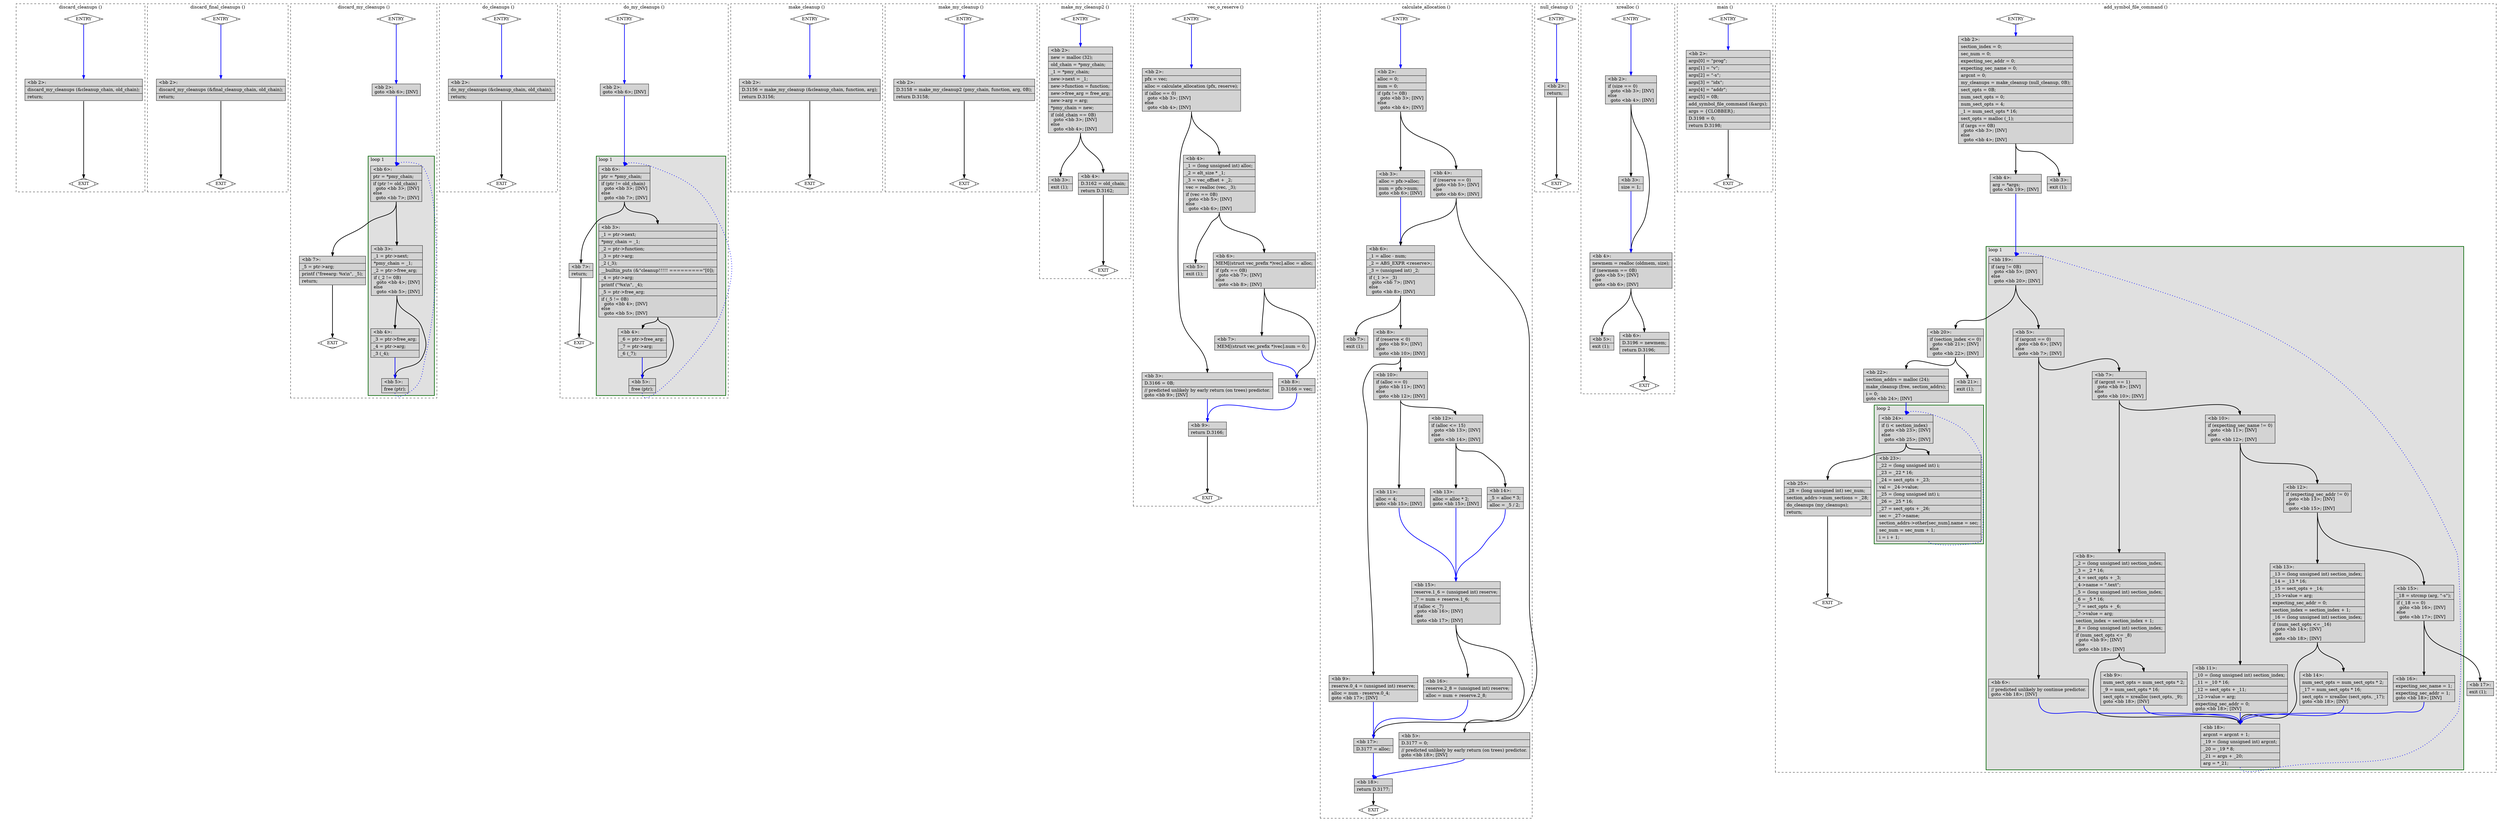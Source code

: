 digraph "test.o-binutils_leak_6.c.015t.cfg" {
overlap=false;
subgraph "cluster_discard_cleanups" {
	style="dashed";
	color="black";
	label="discard_cleanups ()";
	fn_22_basic_block_0 [shape=Mdiamond,style=filled,fillcolor=white,label="ENTRY"];

	fn_22_basic_block_1 [shape=Mdiamond,style=filled,fillcolor=white,label="EXIT"];

	fn_22_basic_block_2 [shape=record,style=filled,fillcolor=lightgrey,label="{\<bb\ 2\>:\l\
|discard_my_cleanups\ (&cleanup_chain,\ old_chain);\l\
|return;\l\
}"];

	fn_22_basic_block_0:s -> fn_22_basic_block_2:n [style="solid,bold",color=blue,weight=100,constraint=true];
	fn_22_basic_block_2:s -> fn_22_basic_block_1:n [style="solid,bold",color=black,weight=10,constraint=true];
	fn_22_basic_block_0:s -> fn_22_basic_block_1:n [style="invis",constraint=true];
}
subgraph "cluster_discard_final_cleanups" {
	style="dashed";
	color="black";
	label="discard_final_cleanups ()";
	fn_23_basic_block_0 [shape=Mdiamond,style=filled,fillcolor=white,label="ENTRY"];

	fn_23_basic_block_1 [shape=Mdiamond,style=filled,fillcolor=white,label="EXIT"];

	fn_23_basic_block_2 [shape=record,style=filled,fillcolor=lightgrey,label="{\<bb\ 2\>:\l\
|discard_my_cleanups\ (&final_cleanup_chain,\ old_chain);\l\
|return;\l\
}"];

	fn_23_basic_block_0:s -> fn_23_basic_block_2:n [style="solid,bold",color=blue,weight=100,constraint=true];
	fn_23_basic_block_2:s -> fn_23_basic_block_1:n [style="solid,bold",color=black,weight=10,constraint=true];
	fn_23_basic_block_0:s -> fn_23_basic_block_1:n [style="invis",constraint=true];
}
subgraph "cluster_discard_my_cleanups" {
	style="dashed";
	color="black";
	label="discard_my_cleanups ()";
	subgraph cluster_24_1 {
	style="filled";
	color="darkgreen";
	fillcolor="grey88";
	label="loop 1";
	labeljust=l;
	penwidth=2;
	fn_24_basic_block_6 [shape=record,style=filled,fillcolor=lightgrey,label="{\<bb\ 6\>:\l\
|ptr\ =\ *pmy_chain;\l\
|if\ (ptr\ !=\ old_chain)\l\
\ \ goto\ \<bb\ 3\>;\ [INV]\l\
else\l\
\ \ goto\ \<bb\ 7\>;\ [INV]\l\
}"];

	fn_24_basic_block_3 [shape=record,style=filled,fillcolor=lightgrey,label="{\<bb\ 3\>:\l\
|_1\ =\ ptr-\>next;\l\
|*pmy_chain\ =\ _1;\l\
|_2\ =\ ptr-\>free_arg;\l\
|if\ (_2\ !=\ 0B)\l\
\ \ goto\ \<bb\ 4\>;\ [INV]\l\
else\l\
\ \ goto\ \<bb\ 5\>;\ [INV]\l\
}"];

	fn_24_basic_block_4 [shape=record,style=filled,fillcolor=lightgrey,label="{\<bb\ 4\>:\l\
|_3\ =\ ptr-\>free_arg;\l\
|_4\ =\ ptr-\>arg;\l\
|_3\ (_4);\l\
}"];

	fn_24_basic_block_5 [shape=record,style=filled,fillcolor=lightgrey,label="{\<bb\ 5\>:\l\
|free\ (ptr);\l\
}"];

	}
	fn_24_basic_block_0 [shape=Mdiamond,style=filled,fillcolor=white,label="ENTRY"];

	fn_24_basic_block_1 [shape=Mdiamond,style=filled,fillcolor=white,label="EXIT"];

	fn_24_basic_block_2 [shape=record,style=filled,fillcolor=lightgrey,label="{\<bb\ 2\>:\l\
goto\ \<bb\ 6\>;\ [INV]\l\
}"];

	fn_24_basic_block_7 [shape=record,style=filled,fillcolor=lightgrey,label="{\<bb\ 7\>:\l\
|_5\ =\ ptr-\>arg;\l\
|printf\ (\"freearg:\ %x\\n\",\ _5);\l\
|return;\l\
}"];

	fn_24_basic_block_0:s -> fn_24_basic_block_2:n [style="solid,bold",color=blue,weight=100,constraint=true];
	fn_24_basic_block_2:s -> fn_24_basic_block_6:n [style="solid,bold",color=blue,weight=100,constraint=true];
	fn_24_basic_block_3:s -> fn_24_basic_block_4:n [style="solid,bold",color=black,weight=10,constraint=true];
	fn_24_basic_block_3:s -> fn_24_basic_block_5:n [style="solid,bold",color=black,weight=10,constraint=true];
	fn_24_basic_block_4:s -> fn_24_basic_block_5:n [style="solid,bold",color=blue,weight=100,constraint=true];
	fn_24_basic_block_5:s -> fn_24_basic_block_6:n [style="dotted,bold",color=blue,weight=10,constraint=false];
	fn_24_basic_block_6:s -> fn_24_basic_block_3:n [style="solid,bold",color=black,weight=10,constraint=true];
	fn_24_basic_block_6:s -> fn_24_basic_block_7:n [style="solid,bold",color=black,weight=10,constraint=true];
	fn_24_basic_block_7:s -> fn_24_basic_block_1:n [style="solid,bold",color=black,weight=10,constraint=true];
	fn_24_basic_block_0:s -> fn_24_basic_block_1:n [style="invis",constraint=true];
}
subgraph "cluster_do_cleanups" {
	style="dashed";
	color="black";
	label="do_cleanups ()";
	fn_26_basic_block_0 [shape=Mdiamond,style=filled,fillcolor=white,label="ENTRY"];

	fn_26_basic_block_1 [shape=Mdiamond,style=filled,fillcolor=white,label="EXIT"];

	fn_26_basic_block_2 [shape=record,style=filled,fillcolor=lightgrey,label="{\<bb\ 2\>:\l\
|do_my_cleanups\ (&cleanup_chain,\ old_chain);\l\
|return;\l\
}"];

	fn_26_basic_block_0:s -> fn_26_basic_block_2:n [style="solid,bold",color=blue,weight=100,constraint=true];
	fn_26_basic_block_2:s -> fn_26_basic_block_1:n [style="solid,bold",color=black,weight=10,constraint=true];
	fn_26_basic_block_0:s -> fn_26_basic_block_1:n [style="invis",constraint=true];
}
subgraph "cluster_do_my_cleanups" {
	style="dashed";
	color="black";
	label="do_my_cleanups ()";
	subgraph cluster_25_1 {
	style="filled";
	color="darkgreen";
	fillcolor="grey88";
	label="loop 1";
	labeljust=l;
	penwidth=2;
	fn_25_basic_block_6 [shape=record,style=filled,fillcolor=lightgrey,label="{\<bb\ 6\>:\l\
|ptr\ =\ *pmy_chain;\l\
|if\ (ptr\ !=\ old_chain)\l\
\ \ goto\ \<bb\ 3\>;\ [INV]\l\
else\l\
\ \ goto\ \<bb\ 7\>;\ [INV]\l\
}"];

	fn_25_basic_block_3 [shape=record,style=filled,fillcolor=lightgrey,label="{\<bb\ 3\>:\l\
|_1\ =\ ptr-\>next;\l\
|*pmy_chain\ =\ _1;\l\
|_2\ =\ ptr-\>function;\l\
|_3\ =\ ptr-\>arg;\l\
|_2\ (_3);\l\
|__builtin_puts\ (&\"cleanup!!!!!\ =========\"[0]);\l\
|_4\ =\ ptr-\>arg;\l\
|printf\ (\"%x\\n\",\ _4);\l\
|_5\ =\ ptr-\>free_arg;\l\
|if\ (_5\ !=\ 0B)\l\
\ \ goto\ \<bb\ 4\>;\ [INV]\l\
else\l\
\ \ goto\ \<bb\ 5\>;\ [INV]\l\
}"];

	fn_25_basic_block_4 [shape=record,style=filled,fillcolor=lightgrey,label="{\<bb\ 4\>:\l\
|_6\ =\ ptr-\>free_arg;\l\
|_7\ =\ ptr-\>arg;\l\
|_6\ (_7);\l\
}"];

	fn_25_basic_block_5 [shape=record,style=filled,fillcolor=lightgrey,label="{\<bb\ 5\>:\l\
|free\ (ptr);\l\
}"];

	}
	fn_25_basic_block_0 [shape=Mdiamond,style=filled,fillcolor=white,label="ENTRY"];

	fn_25_basic_block_1 [shape=Mdiamond,style=filled,fillcolor=white,label="EXIT"];

	fn_25_basic_block_2 [shape=record,style=filled,fillcolor=lightgrey,label="{\<bb\ 2\>:\l\
goto\ \<bb\ 6\>;\ [INV]\l\
}"];

	fn_25_basic_block_7 [shape=record,style=filled,fillcolor=lightgrey,label="{\<bb\ 7\>:\l\
|return;\l\
}"];

	fn_25_basic_block_0:s -> fn_25_basic_block_2:n [style="solid,bold",color=blue,weight=100,constraint=true];
	fn_25_basic_block_2:s -> fn_25_basic_block_6:n [style="solid,bold",color=blue,weight=100,constraint=true];
	fn_25_basic_block_3:s -> fn_25_basic_block_4:n [style="solid,bold",color=black,weight=10,constraint=true];
	fn_25_basic_block_3:s -> fn_25_basic_block_5:n [style="solid,bold",color=black,weight=10,constraint=true];
	fn_25_basic_block_4:s -> fn_25_basic_block_5:n [style="solid,bold",color=blue,weight=100,constraint=true];
	fn_25_basic_block_5:s -> fn_25_basic_block_6:n [style="dotted,bold",color=blue,weight=10,constraint=false];
	fn_25_basic_block_6:s -> fn_25_basic_block_3:n [style="solid,bold",color=black,weight=10,constraint=true];
	fn_25_basic_block_6:s -> fn_25_basic_block_7:n [style="solid,bold",color=black,weight=10,constraint=true];
	fn_25_basic_block_7:s -> fn_25_basic_block_1:n [style="solid,bold",color=black,weight=10,constraint=true];
	fn_25_basic_block_0:s -> fn_25_basic_block_1:n [style="invis",constraint=true];
}
subgraph "cluster_make_cleanup" {
	style="dashed";
	color="black";
	label="make_cleanup ()";
	fn_29_basic_block_0 [shape=Mdiamond,style=filled,fillcolor=white,label="ENTRY"];

	fn_29_basic_block_1 [shape=Mdiamond,style=filled,fillcolor=white,label="EXIT"];

	fn_29_basic_block_2 [shape=record,style=filled,fillcolor=lightgrey,label="{\<bb\ 2\>:\l\
|D.3156\ =\ make_my_cleanup\ (&cleanup_chain,\ function,\ arg);\l\
|return\ D.3156;\l\
}"];

	fn_29_basic_block_0:s -> fn_29_basic_block_2:n [style="solid,bold",color=blue,weight=100,constraint=true];
	fn_29_basic_block_2:s -> fn_29_basic_block_1:n [style="solid,bold",color=black,weight=10,constraint=true];
	fn_29_basic_block_0:s -> fn_29_basic_block_1:n [style="invis",constraint=true];
}
subgraph "cluster_make_my_cleanup" {
	style="dashed";
	color="black";
	label="make_my_cleanup ()";
	fn_28_basic_block_0 [shape=Mdiamond,style=filled,fillcolor=white,label="ENTRY"];

	fn_28_basic_block_1 [shape=Mdiamond,style=filled,fillcolor=white,label="EXIT"];

	fn_28_basic_block_2 [shape=record,style=filled,fillcolor=lightgrey,label="{\<bb\ 2\>:\l\
|D.3158\ =\ make_my_cleanup2\ (pmy_chain,\ function,\ arg,\ 0B);\l\
|return\ D.3158;\l\
}"];

	fn_28_basic_block_0:s -> fn_28_basic_block_2:n [style="solid,bold",color=blue,weight=100,constraint=true];
	fn_28_basic_block_2:s -> fn_28_basic_block_1:n [style="solid,bold",color=black,weight=10,constraint=true];
	fn_28_basic_block_0:s -> fn_28_basic_block_1:n [style="invis",constraint=true];
}
subgraph "cluster_make_my_cleanup2" {
	style="dashed";
	color="black";
	label="make_my_cleanup2 ()";
	fn_27_basic_block_0 [shape=Mdiamond,style=filled,fillcolor=white,label="ENTRY"];

	fn_27_basic_block_1 [shape=Mdiamond,style=filled,fillcolor=white,label="EXIT"];

	fn_27_basic_block_2 [shape=record,style=filled,fillcolor=lightgrey,label="{\<bb\ 2\>:\l\
|new\ =\ malloc\ (32);\l\
|old_chain\ =\ *pmy_chain;\l\
|_1\ =\ *pmy_chain;\l\
|new-\>next\ =\ _1;\l\
|new-\>function\ =\ function;\l\
|new-\>free_arg\ =\ free_arg;\l\
|new-\>arg\ =\ arg;\l\
|*pmy_chain\ =\ new;\l\
|if\ (old_chain\ ==\ 0B)\l\
\ \ goto\ \<bb\ 3\>;\ [INV]\l\
else\l\
\ \ goto\ \<bb\ 4\>;\ [INV]\l\
}"];

	fn_27_basic_block_3 [shape=record,style=filled,fillcolor=lightgrey,label="{\<bb\ 3\>:\l\
|exit\ (1);\l\
}"];

	fn_27_basic_block_4 [shape=record,style=filled,fillcolor=lightgrey,label="{\<bb\ 4\>:\l\
|D.3162\ =\ old_chain;\l\
|return\ D.3162;\l\
}"];

	fn_27_basic_block_0:s -> fn_27_basic_block_2:n [style="solid,bold",color=blue,weight=100,constraint=true];
	fn_27_basic_block_2:s -> fn_27_basic_block_3:n [style="solid,bold",color=black,weight=10,constraint=true];
	fn_27_basic_block_2:s -> fn_27_basic_block_4:n [style="solid,bold",color=black,weight=10,constraint=true];
	fn_27_basic_block_4:s -> fn_27_basic_block_1:n [style="solid,bold",color=black,weight=10,constraint=true];
	fn_27_basic_block_0:s -> fn_27_basic_block_1:n [style="invis",constraint=true];
}
subgraph "cluster_vec_o_reserve" {
	style="dashed";
	color="black";
	label="vec_o_reserve ()";
	fn_31_basic_block_0 [shape=Mdiamond,style=filled,fillcolor=white,label="ENTRY"];

	fn_31_basic_block_1 [shape=Mdiamond,style=filled,fillcolor=white,label="EXIT"];

	fn_31_basic_block_2 [shape=record,style=filled,fillcolor=lightgrey,label="{\<bb\ 2\>:\l\
|pfx\ =\ vec;\l\
|alloc\ =\ calculate_allocation\ (pfx,\ reserve);\l\
|if\ (alloc\ ==\ 0)\l\
\ \ goto\ \<bb\ 3\>;\ [INV]\l\
else\l\
\ \ goto\ \<bb\ 4\>;\ [INV]\l\
}"];

	fn_31_basic_block_3 [shape=record,style=filled,fillcolor=lightgrey,label="{\<bb\ 3\>:\l\
|D.3166\ =\ 0B;\l\
|//\ predicted\ unlikely\ by\ early\ return\ (on\ trees)\ predictor.\l\
goto\ \<bb\ 9\>;\ [INV]\l\
}"];

	fn_31_basic_block_4 [shape=record,style=filled,fillcolor=lightgrey,label="{\<bb\ 4\>:\l\
|_1\ =\ (long\ unsigned\ int)\ alloc;\l\
|_2\ =\ elt_size\ *\ _1;\l\
|_3\ =\ vec_offset\ +\ _2;\l\
|vec\ =\ realloc\ (vec,\ _3);\l\
|if\ (vec\ ==\ 0B)\l\
\ \ goto\ \<bb\ 5\>;\ [INV]\l\
else\l\
\ \ goto\ \<bb\ 6\>;\ [INV]\l\
}"];

	fn_31_basic_block_5 [shape=record,style=filled,fillcolor=lightgrey,label="{\<bb\ 5\>:\l\
|exit\ (1);\l\
}"];

	fn_31_basic_block_6 [shape=record,style=filled,fillcolor=lightgrey,label="{\<bb\ 6\>:\l\
|MEM[(struct\ vec_prefix\ *)vec].alloc\ =\ alloc;\l\
|if\ (pfx\ ==\ 0B)\l\
\ \ goto\ \<bb\ 7\>;\ [INV]\l\
else\l\
\ \ goto\ \<bb\ 8\>;\ [INV]\l\
}"];

	fn_31_basic_block_7 [shape=record,style=filled,fillcolor=lightgrey,label="{\<bb\ 7\>:\l\
|MEM[(struct\ vec_prefix\ *)vec].num\ =\ 0;\l\
}"];

	fn_31_basic_block_8 [shape=record,style=filled,fillcolor=lightgrey,label="{\<bb\ 8\>:\l\
|D.3166\ =\ vec;\l\
}"];

	fn_31_basic_block_9 [shape=record,style=filled,fillcolor=lightgrey,label="{\<bb\ 9\>:\l\
|return\ D.3166;\l\
}"];

	fn_31_basic_block_0:s -> fn_31_basic_block_2:n [style="solid,bold",color=blue,weight=100,constraint=true];
	fn_31_basic_block_2:s -> fn_31_basic_block_3:n [style="solid,bold",color=black,weight=10,constraint=true];
	fn_31_basic_block_2:s -> fn_31_basic_block_4:n [style="solid,bold",color=black,weight=10,constraint=true];
	fn_31_basic_block_3:s -> fn_31_basic_block_9:n [style="solid,bold",color=blue,weight=100,constraint=true];
	fn_31_basic_block_4:s -> fn_31_basic_block_5:n [style="solid,bold",color=black,weight=10,constraint=true];
	fn_31_basic_block_4:s -> fn_31_basic_block_6:n [style="solid,bold",color=black,weight=10,constraint=true];
	fn_31_basic_block_6:s -> fn_31_basic_block_7:n [style="solid,bold",color=black,weight=10,constraint=true];
	fn_31_basic_block_6:s -> fn_31_basic_block_8:n [style="solid,bold",color=black,weight=10,constraint=true];
	fn_31_basic_block_7:s -> fn_31_basic_block_8:n [style="solid,bold",color=blue,weight=100,constraint=true];
	fn_31_basic_block_8:s -> fn_31_basic_block_9:n [style="solid,bold",color=blue,weight=100,constraint=true];
	fn_31_basic_block_9:s -> fn_31_basic_block_1:n [style="solid,bold",color=black,weight=10,constraint=true];
	fn_31_basic_block_0:s -> fn_31_basic_block_1:n [style="invis",constraint=true];
}
subgraph "cluster_calculate_allocation" {
	style="dashed";
	color="black";
	label="calculate_allocation ()";
	fn_30_basic_block_0 [shape=Mdiamond,style=filled,fillcolor=white,label="ENTRY"];

	fn_30_basic_block_1 [shape=Mdiamond,style=filled,fillcolor=white,label="EXIT"];

	fn_30_basic_block_2 [shape=record,style=filled,fillcolor=lightgrey,label="{\<bb\ 2\>:\l\
|alloc\ =\ 0;\l\
|num\ =\ 0;\l\
|if\ (pfx\ !=\ 0B)\l\
\ \ goto\ \<bb\ 3\>;\ [INV]\l\
else\l\
\ \ goto\ \<bb\ 4\>;\ [INV]\l\
}"];

	fn_30_basic_block_3 [shape=record,style=filled,fillcolor=lightgrey,label="{\<bb\ 3\>:\l\
|alloc\ =\ pfx-\>alloc;\l\
|num\ =\ pfx-\>num;\l\
goto\ \<bb\ 6\>;\ [INV]\l\
}"];

	fn_30_basic_block_4 [shape=record,style=filled,fillcolor=lightgrey,label="{\<bb\ 4\>:\l\
|if\ (reserve\ ==\ 0)\l\
\ \ goto\ \<bb\ 5\>;\ [INV]\l\
else\l\
\ \ goto\ \<bb\ 6\>;\ [INV]\l\
}"];

	fn_30_basic_block_5 [shape=record,style=filled,fillcolor=lightgrey,label="{\<bb\ 5\>:\l\
|D.3177\ =\ 0;\l\
|//\ predicted\ unlikely\ by\ early\ return\ (on\ trees)\ predictor.\l\
goto\ \<bb\ 18\>;\ [INV]\l\
}"];

	fn_30_basic_block_6 [shape=record,style=filled,fillcolor=lightgrey,label="{\<bb\ 6\>:\l\
|_1\ =\ alloc\ -\ num;\l\
|_2\ =\ ABS_EXPR\ \<reserve\>;\l\
|_3\ =\ (unsigned\ int)\ _2;\l\
|if\ (_1\ \>=\ _3)\l\
\ \ goto\ \<bb\ 7\>;\ [INV]\l\
else\l\
\ \ goto\ \<bb\ 8\>;\ [INV]\l\
}"];

	fn_30_basic_block_7 [shape=record,style=filled,fillcolor=lightgrey,label="{\<bb\ 7\>:\l\
|exit\ (1);\l\
}"];

	fn_30_basic_block_8 [shape=record,style=filled,fillcolor=lightgrey,label="{\<bb\ 8\>:\l\
|if\ (reserve\ \<\ 0)\l\
\ \ goto\ \<bb\ 9\>;\ [INV]\l\
else\l\
\ \ goto\ \<bb\ 10\>;\ [INV]\l\
}"];

	fn_30_basic_block_9 [shape=record,style=filled,fillcolor=lightgrey,label="{\<bb\ 9\>:\l\
|reserve.0_4\ =\ (unsigned\ int)\ reserve;\l\
|alloc\ =\ num\ -\ reserve.0_4;\l\
goto\ \<bb\ 17\>;\ [INV]\l\
}"];

	fn_30_basic_block_10 [shape=record,style=filled,fillcolor=lightgrey,label="{\<bb\ 10\>:\l\
|if\ (alloc\ ==\ 0)\l\
\ \ goto\ \<bb\ 11\>;\ [INV]\l\
else\l\
\ \ goto\ \<bb\ 12\>;\ [INV]\l\
}"];

	fn_30_basic_block_11 [shape=record,style=filled,fillcolor=lightgrey,label="{\<bb\ 11\>:\l\
|alloc\ =\ 4;\l\
goto\ \<bb\ 15\>;\ [INV]\l\
}"];

	fn_30_basic_block_12 [shape=record,style=filled,fillcolor=lightgrey,label="{\<bb\ 12\>:\l\
|if\ (alloc\ \<=\ 15)\l\
\ \ goto\ \<bb\ 13\>;\ [INV]\l\
else\l\
\ \ goto\ \<bb\ 14\>;\ [INV]\l\
}"];

	fn_30_basic_block_13 [shape=record,style=filled,fillcolor=lightgrey,label="{\<bb\ 13\>:\l\
|alloc\ =\ alloc\ *\ 2;\l\
goto\ \<bb\ 15\>;\ [INV]\l\
}"];

	fn_30_basic_block_14 [shape=record,style=filled,fillcolor=lightgrey,label="{\<bb\ 14\>:\l\
|_5\ =\ alloc\ *\ 3;\l\
|alloc\ =\ _5\ /\ 2;\l\
}"];

	fn_30_basic_block_15 [shape=record,style=filled,fillcolor=lightgrey,label="{\<bb\ 15\>:\l\
|reserve.1_6\ =\ (unsigned\ int)\ reserve;\l\
|_7\ =\ num\ +\ reserve.1_6;\l\
|if\ (alloc\ \<\ _7)\l\
\ \ goto\ \<bb\ 16\>;\ [INV]\l\
else\l\
\ \ goto\ \<bb\ 17\>;\ [INV]\l\
}"];

	fn_30_basic_block_16 [shape=record,style=filled,fillcolor=lightgrey,label="{\<bb\ 16\>:\l\
|reserve.2_8\ =\ (unsigned\ int)\ reserve;\l\
|alloc\ =\ num\ +\ reserve.2_8;\l\
}"];

	fn_30_basic_block_17 [shape=record,style=filled,fillcolor=lightgrey,label="{\<bb\ 17\>:\l\
|D.3177\ =\ alloc;\l\
}"];

	fn_30_basic_block_18 [shape=record,style=filled,fillcolor=lightgrey,label="{\<bb\ 18\>:\l\
|return\ D.3177;\l\
}"];

	fn_30_basic_block_0:s -> fn_30_basic_block_2:n [style="solid,bold",color=blue,weight=100,constraint=true];
	fn_30_basic_block_2:s -> fn_30_basic_block_3:n [style="solid,bold",color=black,weight=10,constraint=true];
	fn_30_basic_block_2:s -> fn_30_basic_block_4:n [style="solid,bold",color=black,weight=10,constraint=true];
	fn_30_basic_block_3:s -> fn_30_basic_block_6:n [style="solid,bold",color=blue,weight=100,constraint=true];
	fn_30_basic_block_4:s -> fn_30_basic_block_5:n [style="solid,bold",color=black,weight=10,constraint=true];
	fn_30_basic_block_4:s -> fn_30_basic_block_6:n [style="solid,bold",color=black,weight=10,constraint=true];
	fn_30_basic_block_5:s -> fn_30_basic_block_18:n [style="solid,bold",color=blue,weight=100,constraint=true];
	fn_30_basic_block_6:s -> fn_30_basic_block_7:n [style="solid,bold",color=black,weight=10,constraint=true];
	fn_30_basic_block_6:s -> fn_30_basic_block_8:n [style="solid,bold",color=black,weight=10,constraint=true];
	fn_30_basic_block_8:s -> fn_30_basic_block_9:n [style="solid,bold",color=black,weight=10,constraint=true];
	fn_30_basic_block_8:s -> fn_30_basic_block_10:n [style="solid,bold",color=black,weight=10,constraint=true];
	fn_30_basic_block_9:s -> fn_30_basic_block_17:n [style="solid,bold",color=blue,weight=100,constraint=true];
	fn_30_basic_block_10:s -> fn_30_basic_block_11:n [style="solid,bold",color=black,weight=10,constraint=true];
	fn_30_basic_block_10:s -> fn_30_basic_block_12:n [style="solid,bold",color=black,weight=10,constraint=true];
	fn_30_basic_block_11:s -> fn_30_basic_block_15:n [style="solid,bold",color=blue,weight=100,constraint=true];
	fn_30_basic_block_12:s -> fn_30_basic_block_13:n [style="solid,bold",color=black,weight=10,constraint=true];
	fn_30_basic_block_12:s -> fn_30_basic_block_14:n [style="solid,bold",color=black,weight=10,constraint=true];
	fn_30_basic_block_13:s -> fn_30_basic_block_15:n [style="solid,bold",color=blue,weight=100,constraint=true];
	fn_30_basic_block_14:s -> fn_30_basic_block_15:n [style="solid,bold",color=blue,weight=100,constraint=true];
	fn_30_basic_block_15:s -> fn_30_basic_block_16:n [style="solid,bold",color=black,weight=10,constraint=true];
	fn_30_basic_block_15:s -> fn_30_basic_block_17:n [style="solid,bold",color=black,weight=10,constraint=true];
	fn_30_basic_block_16:s -> fn_30_basic_block_17:n [style="solid,bold",color=blue,weight=100,constraint=true];
	fn_30_basic_block_17:s -> fn_30_basic_block_18:n [style="solid,bold",color=blue,weight=100,constraint=true];
	fn_30_basic_block_18:s -> fn_30_basic_block_1:n [style="solid,bold",color=black,weight=10,constraint=true];
	fn_30_basic_block_0:s -> fn_30_basic_block_1:n [style="invis",constraint=true];
}
subgraph "cluster_null_cleanup" {
	style="dashed";
	color="black";
	label="null_cleanup ()";
	fn_32_basic_block_0 [shape=Mdiamond,style=filled,fillcolor=white,label="ENTRY"];

	fn_32_basic_block_1 [shape=Mdiamond,style=filled,fillcolor=white,label="EXIT"];

	fn_32_basic_block_2 [shape=record,style=filled,fillcolor=lightgrey,label="{\<bb\ 2\>:\l\
|return;\l\
}"];

	fn_32_basic_block_0:s -> fn_32_basic_block_2:n [style="solid,bold",color=blue,weight=100,constraint=true];
	fn_32_basic_block_2:s -> fn_32_basic_block_1:n [style="solid,bold",color=black,weight=10,constraint=true];
	fn_32_basic_block_0:s -> fn_32_basic_block_1:n [style="invis",constraint=true];
}
subgraph "cluster_xrealloc" {
	style="dashed";
	color="black";
	label="xrealloc ()";
	fn_33_basic_block_0 [shape=Mdiamond,style=filled,fillcolor=white,label="ENTRY"];

	fn_33_basic_block_1 [shape=Mdiamond,style=filled,fillcolor=white,label="EXIT"];

	fn_33_basic_block_2 [shape=record,style=filled,fillcolor=lightgrey,label="{\<bb\ 2\>:\l\
|if\ (size\ ==\ 0)\l\
\ \ goto\ \<bb\ 3\>;\ [INV]\l\
else\l\
\ \ goto\ \<bb\ 4\>;\ [INV]\l\
}"];

	fn_33_basic_block_3 [shape=record,style=filled,fillcolor=lightgrey,label="{\<bb\ 3\>:\l\
|size\ =\ 1;\l\
}"];

	fn_33_basic_block_4 [shape=record,style=filled,fillcolor=lightgrey,label="{\<bb\ 4\>:\l\
|newmem\ =\ realloc\ (oldmem,\ size);\l\
|if\ (newmem\ ==\ 0B)\l\
\ \ goto\ \<bb\ 5\>;\ [INV]\l\
else\l\
\ \ goto\ \<bb\ 6\>;\ [INV]\l\
}"];

	fn_33_basic_block_5 [shape=record,style=filled,fillcolor=lightgrey,label="{\<bb\ 5\>:\l\
|exit\ (1);\l\
}"];

	fn_33_basic_block_6 [shape=record,style=filled,fillcolor=lightgrey,label="{\<bb\ 6\>:\l\
|D.3196\ =\ newmem;\l\
|return\ D.3196;\l\
}"];

	fn_33_basic_block_0:s -> fn_33_basic_block_2:n [style="solid,bold",color=blue,weight=100,constraint=true];
	fn_33_basic_block_2:s -> fn_33_basic_block_3:n [style="solid,bold",color=black,weight=10,constraint=true];
	fn_33_basic_block_2:s -> fn_33_basic_block_4:n [style="solid,bold",color=black,weight=10,constraint=true];
	fn_33_basic_block_3:s -> fn_33_basic_block_4:n [style="solid,bold",color=blue,weight=100,constraint=true];
	fn_33_basic_block_4:s -> fn_33_basic_block_5:n [style="solid,bold",color=black,weight=10,constraint=true];
	fn_33_basic_block_4:s -> fn_33_basic_block_6:n [style="solid,bold",color=black,weight=10,constraint=true];
	fn_33_basic_block_6:s -> fn_33_basic_block_1:n [style="solid,bold",color=black,weight=10,constraint=true];
	fn_33_basic_block_0:s -> fn_33_basic_block_1:n [style="invis",constraint=true];
}
subgraph "cluster_main" {
	style="dashed";
	color="black";
	label="main ()";
	fn_35_basic_block_0 [shape=Mdiamond,style=filled,fillcolor=white,label="ENTRY"];

	fn_35_basic_block_1 [shape=Mdiamond,style=filled,fillcolor=white,label="EXIT"];

	fn_35_basic_block_2 [shape=record,style=filled,fillcolor=lightgrey,label="{\<bb\ 2\>:\l\
|args[0]\ =\ \"prog\";\l\
|args[1]\ =\ \"v\";\l\
|args[2]\ =\ \"-s\";\l\
|args[3]\ =\ \"idx\";\l\
|args[4]\ =\ \"addr\";\l\
|args[5]\ =\ 0B;\l\
|add_symbol_file_command\ (&args);\l\
|args\ =\ \{CLOBBER\};\l\
|D.3198\ =\ 0;\l\
|return\ D.3198;\l\
}"];

	fn_35_basic_block_0:s -> fn_35_basic_block_2:n [style="solid,bold",color=blue,weight=100,constraint=true];
	fn_35_basic_block_2:s -> fn_35_basic_block_1:n [style="solid,bold",color=black,weight=10,constraint=true];
	fn_35_basic_block_0:s -> fn_35_basic_block_1:n [style="invis",constraint=true];
}
subgraph "cluster_add_symbol_file_command" {
	style="dashed";
	color="black";
	label="add_symbol_file_command ()";
	subgraph cluster_34_2 {
	style="filled";
	color="darkgreen";
	fillcolor="grey88";
	label="loop 2";
	labeljust=l;
	penwidth=2;
	fn_34_basic_block_24 [shape=record,style=filled,fillcolor=lightgrey,label="{\<bb\ 24\>:\l\
|if\ (i\ \<\ section_index)\l\
\ \ goto\ \<bb\ 23\>;\ [INV]\l\
else\l\
\ \ goto\ \<bb\ 25\>;\ [INV]\l\
}"];

	fn_34_basic_block_23 [shape=record,style=filled,fillcolor=lightgrey,label="{\<bb\ 23\>:\l\
|_22\ =\ (long\ unsigned\ int)\ i;\l\
|_23\ =\ _22\ *\ 16;\l\
|_24\ =\ sect_opts\ +\ _23;\l\
|val\ =\ _24-\>value;\l\
|_25\ =\ (long\ unsigned\ int)\ i;\l\
|_26\ =\ _25\ *\ 16;\l\
|_27\ =\ sect_opts\ +\ _26;\l\
|sec\ =\ _27-\>name;\l\
|section_addrs-\>other[sec_num].name\ =\ sec;\l\
|sec_num\ =\ sec_num\ +\ 1;\l\
|i\ =\ i\ +\ 1;\l\
}"];

	}
	subgraph cluster_34_1 {
	style="filled";
	color="darkgreen";
	fillcolor="grey88";
	label="loop 1";
	labeljust=l;
	penwidth=2;
	fn_34_basic_block_19 [shape=record,style=filled,fillcolor=lightgrey,label="{\<bb\ 19\>:\l\
|if\ (arg\ !=\ 0B)\l\
\ \ goto\ \<bb\ 5\>;\ [INV]\l\
else\l\
\ \ goto\ \<bb\ 20\>;\ [INV]\l\
}"];

	fn_34_basic_block_5 [shape=record,style=filled,fillcolor=lightgrey,label="{\<bb\ 5\>:\l\
|if\ (argcnt\ ==\ 0)\l\
\ \ goto\ \<bb\ 6\>;\ [INV]\l\
else\l\
\ \ goto\ \<bb\ 7\>;\ [INV]\l\
}"];

	fn_34_basic_block_6 [shape=record,style=filled,fillcolor=lightgrey,label="{\<bb\ 6\>:\l\
|//\ predicted\ unlikely\ by\ continue\ predictor.\l\
goto\ \<bb\ 18\>;\ [INV]\l\
}"];

	fn_34_basic_block_7 [shape=record,style=filled,fillcolor=lightgrey,label="{\<bb\ 7\>:\l\
|if\ (argcnt\ ==\ 1)\l\
\ \ goto\ \<bb\ 8\>;\ [INV]\l\
else\l\
\ \ goto\ \<bb\ 10\>;\ [INV]\l\
}"];

	fn_34_basic_block_18 [shape=record,style=filled,fillcolor=lightgrey,label="{\<bb\ 18\>:\l\
|argcnt\ =\ argcnt\ +\ 1;\l\
|_19\ =\ (long\ unsigned\ int)\ argcnt;\l\
|_20\ =\ _19\ *\ 8;\l\
|_21\ =\ args\ +\ _20;\l\
|arg\ =\ *_21;\l\
}"];

	fn_34_basic_block_8 [shape=record,style=filled,fillcolor=lightgrey,label="{\<bb\ 8\>:\l\
|_2\ =\ (long\ unsigned\ int)\ section_index;\l\
|_3\ =\ _2\ *\ 16;\l\
|_4\ =\ sect_opts\ +\ _3;\l\
|_4-\>name\ =\ \".text\";\l\
|_5\ =\ (long\ unsigned\ int)\ section_index;\l\
|_6\ =\ _5\ *\ 16;\l\
|_7\ =\ sect_opts\ +\ _6;\l\
|_7-\>value\ =\ arg;\l\
|section_index\ =\ section_index\ +\ 1;\l\
|_8\ =\ (long\ unsigned\ int)\ section_index;\l\
|if\ (num_sect_opts\ \<=\ _8)\l\
\ \ goto\ \<bb\ 9\>;\ [INV]\l\
else\l\
\ \ goto\ \<bb\ 18\>;\ [INV]\l\
}"];

	fn_34_basic_block_10 [shape=record,style=filled,fillcolor=lightgrey,label="{\<bb\ 10\>:\l\
|if\ (expecting_sec_name\ !=\ 0)\l\
\ \ goto\ \<bb\ 11\>;\ [INV]\l\
else\l\
\ \ goto\ \<bb\ 12\>;\ [INV]\l\
}"];

	fn_34_basic_block_9 [shape=record,style=filled,fillcolor=lightgrey,label="{\<bb\ 9\>:\l\
|num_sect_opts\ =\ num_sect_opts\ *\ 2;\l\
|_9\ =\ num_sect_opts\ *\ 16;\l\
|sect_opts\ =\ xrealloc\ (sect_opts,\ _9);\l\
goto\ \<bb\ 18\>;\ [INV]\l\
}"];

	fn_34_basic_block_11 [shape=record,style=filled,fillcolor=lightgrey,label="{\<bb\ 11\>:\l\
|_10\ =\ (long\ unsigned\ int)\ section_index;\l\
|_11\ =\ _10\ *\ 16;\l\
|_12\ =\ sect_opts\ +\ _11;\l\
|_12-\>value\ =\ arg;\l\
|expecting_sec_addr\ =\ 0;\l\
goto\ \<bb\ 18\>;\ [INV]\l\
}"];

	fn_34_basic_block_12 [shape=record,style=filled,fillcolor=lightgrey,label="{\<bb\ 12\>:\l\
|if\ (expecting_sec_addr\ !=\ 0)\l\
\ \ goto\ \<bb\ 13\>;\ [INV]\l\
else\l\
\ \ goto\ \<bb\ 15\>;\ [INV]\l\
}"];

	fn_34_basic_block_13 [shape=record,style=filled,fillcolor=lightgrey,label="{\<bb\ 13\>:\l\
|_13\ =\ (long\ unsigned\ int)\ section_index;\l\
|_14\ =\ _13\ *\ 16;\l\
|_15\ =\ sect_opts\ +\ _14;\l\
|_15-\>value\ =\ arg;\l\
|expecting_sec_addr\ =\ 0;\l\
|section_index\ =\ section_index\ +\ 1;\l\
|_16\ =\ (long\ unsigned\ int)\ section_index;\l\
|if\ (num_sect_opts\ \<=\ _16)\l\
\ \ goto\ \<bb\ 14\>;\ [INV]\l\
else\l\
\ \ goto\ \<bb\ 18\>;\ [INV]\l\
}"];

	fn_34_basic_block_15 [shape=record,style=filled,fillcolor=lightgrey,label="{\<bb\ 15\>:\l\
|_18\ =\ strcmp\ (arg,\ \"-s\");\l\
|if\ (_18\ ==\ 0)\l\
\ \ goto\ \<bb\ 16\>;\ [INV]\l\
else\l\
\ \ goto\ \<bb\ 17\>;\ [INV]\l\
}"];

	fn_34_basic_block_14 [shape=record,style=filled,fillcolor=lightgrey,label="{\<bb\ 14\>:\l\
|num_sect_opts\ =\ num_sect_opts\ *\ 2;\l\
|_17\ =\ num_sect_opts\ *\ 16;\l\
|sect_opts\ =\ xrealloc\ (sect_opts,\ _17);\l\
goto\ \<bb\ 18\>;\ [INV]\l\
}"];

	fn_34_basic_block_16 [shape=record,style=filled,fillcolor=lightgrey,label="{\<bb\ 16\>:\l\
|expecting_sec_name\ =\ 1;\l\
|expecting_sec_addr\ =\ 1;\l\
goto\ \<bb\ 18\>;\ [INV]\l\
}"];

	}
	fn_34_basic_block_0 [shape=Mdiamond,style=filled,fillcolor=white,label="ENTRY"];

	fn_34_basic_block_1 [shape=Mdiamond,style=filled,fillcolor=white,label="EXIT"];

	fn_34_basic_block_2 [shape=record,style=filled,fillcolor=lightgrey,label="{\<bb\ 2\>:\l\
|section_index\ =\ 0;\l\
|sec_num\ =\ 0;\l\
|expecting_sec_addr\ =\ 0;\l\
|expecting_sec_name\ =\ 0;\l\
|argcnt\ =\ 0;\l\
|my_cleanups\ =\ make_cleanup\ (null_cleanup,\ 0B);\l\
|sect_opts\ =\ 0B;\l\
|num_sect_opts\ =\ 0;\l\
|num_sect_opts\ =\ 4;\l\
|_1\ =\ num_sect_opts\ *\ 16;\l\
|sect_opts\ =\ malloc\ (_1);\l\
|if\ (args\ ==\ 0B)\l\
\ \ goto\ \<bb\ 3\>;\ [INV]\l\
else\l\
\ \ goto\ \<bb\ 4\>;\ [INV]\l\
}"];

	fn_34_basic_block_3 [shape=record,style=filled,fillcolor=lightgrey,label="{\<bb\ 3\>:\l\
|exit\ (1);\l\
}"];

	fn_34_basic_block_4 [shape=record,style=filled,fillcolor=lightgrey,label="{\<bb\ 4\>:\l\
|arg\ =\ *args;\l\
goto\ \<bb\ 19\>;\ [INV]\l\
}"];

	fn_34_basic_block_17 [shape=record,style=filled,fillcolor=lightgrey,label="{\<bb\ 17\>:\l\
|exit\ (1);\l\
}"];

	fn_34_basic_block_20 [shape=record,style=filled,fillcolor=lightgrey,label="{\<bb\ 20\>:\l\
|if\ (section_index\ \<=\ 0)\l\
\ \ goto\ \<bb\ 21\>;\ [INV]\l\
else\l\
\ \ goto\ \<bb\ 22\>;\ [INV]\l\
}"];

	fn_34_basic_block_21 [shape=record,style=filled,fillcolor=lightgrey,label="{\<bb\ 21\>:\l\
|exit\ (1);\l\
}"];

	fn_34_basic_block_22 [shape=record,style=filled,fillcolor=lightgrey,label="{\<bb\ 22\>:\l\
|section_addrs\ =\ malloc\ (24);\l\
|make_cleanup\ (free,\ section_addrs);\l\
|i\ =\ 0;\l\
goto\ \<bb\ 24\>;\ [INV]\l\
}"];

	fn_34_basic_block_25 [shape=record,style=filled,fillcolor=lightgrey,label="{\<bb\ 25\>:\l\
|_28\ =\ (long\ unsigned\ int)\ sec_num;\l\
|section_addrs-\>num_sections\ =\ _28;\l\
|do_cleanups\ (my_cleanups);\l\
|return;\l\
}"];

	fn_34_basic_block_0:s -> fn_34_basic_block_2:n [style="solid,bold",color=blue,weight=100,constraint=true];
	fn_34_basic_block_2:s -> fn_34_basic_block_3:n [style="solid,bold",color=black,weight=10,constraint=true];
	fn_34_basic_block_2:s -> fn_34_basic_block_4:n [style="solid,bold",color=black,weight=10,constraint=true];
	fn_34_basic_block_4:s -> fn_34_basic_block_19:n [style="solid,bold",color=blue,weight=100,constraint=true];
	fn_34_basic_block_5:s -> fn_34_basic_block_6:n [style="solid,bold",color=black,weight=10,constraint=true];
	fn_34_basic_block_5:s -> fn_34_basic_block_7:n [style="solid,bold",color=black,weight=10,constraint=true];
	fn_34_basic_block_6:s -> fn_34_basic_block_18:n [style="solid,bold",color=blue,weight=100,constraint=true];
	fn_34_basic_block_7:s -> fn_34_basic_block_8:n [style="solid,bold",color=black,weight=10,constraint=true];
	fn_34_basic_block_7:s -> fn_34_basic_block_10:n [style="solid,bold",color=black,weight=10,constraint=true];
	fn_34_basic_block_8:s -> fn_34_basic_block_9:n [style="solid,bold",color=black,weight=10,constraint=true];
	fn_34_basic_block_8:s -> fn_34_basic_block_18:n [style="solid,bold",color=black,weight=10,constraint=true];
	fn_34_basic_block_9:s -> fn_34_basic_block_18:n [style="solid,bold",color=blue,weight=100,constraint=true];
	fn_34_basic_block_10:s -> fn_34_basic_block_11:n [style="solid,bold",color=black,weight=10,constraint=true];
	fn_34_basic_block_10:s -> fn_34_basic_block_12:n [style="solid,bold",color=black,weight=10,constraint=true];
	fn_34_basic_block_11:s -> fn_34_basic_block_18:n [style="solid,bold",color=blue,weight=100,constraint=true];
	fn_34_basic_block_12:s -> fn_34_basic_block_13:n [style="solid,bold",color=black,weight=10,constraint=true];
	fn_34_basic_block_12:s -> fn_34_basic_block_15:n [style="solid,bold",color=black,weight=10,constraint=true];
	fn_34_basic_block_13:s -> fn_34_basic_block_14:n [style="solid,bold",color=black,weight=10,constraint=true];
	fn_34_basic_block_13:s -> fn_34_basic_block_18:n [style="solid,bold",color=black,weight=10,constraint=true];
	fn_34_basic_block_14:s -> fn_34_basic_block_18:n [style="solid,bold",color=blue,weight=100,constraint=true];
	fn_34_basic_block_15:s -> fn_34_basic_block_16:n [style="solid,bold",color=black,weight=10,constraint=true];
	fn_34_basic_block_15:s -> fn_34_basic_block_17:n [style="solid,bold",color=black,weight=10,constraint=true];
	fn_34_basic_block_16:s -> fn_34_basic_block_18:n [style="solid,bold",color=blue,weight=100,constraint=true];
	fn_34_basic_block_18:s -> fn_34_basic_block_19:n [style="dotted,bold",color=blue,weight=10,constraint=false];
	fn_34_basic_block_19:s -> fn_34_basic_block_5:n [style="solid,bold",color=black,weight=10,constraint=true];
	fn_34_basic_block_19:s -> fn_34_basic_block_20:n [style="solid,bold",color=black,weight=10,constraint=true];
	fn_34_basic_block_20:s -> fn_34_basic_block_21:n [style="solid,bold",color=black,weight=10,constraint=true];
	fn_34_basic_block_20:s -> fn_34_basic_block_22:n [style="solid,bold",color=black,weight=10,constraint=true];
	fn_34_basic_block_22:s -> fn_34_basic_block_24:n [style="solid,bold",color=blue,weight=100,constraint=true];
	fn_34_basic_block_23:s -> fn_34_basic_block_24:n [style="dotted,bold",color=blue,weight=10,constraint=false];
	fn_34_basic_block_24:s -> fn_34_basic_block_23:n [style="solid,bold",color=black,weight=10,constraint=true];
	fn_34_basic_block_24:s -> fn_34_basic_block_25:n [style="solid,bold",color=black,weight=10,constraint=true];
	fn_34_basic_block_25:s -> fn_34_basic_block_1:n [style="solid,bold",color=black,weight=10,constraint=true];
	fn_34_basic_block_0:s -> fn_34_basic_block_1:n [style="invis",constraint=true];
}
}
